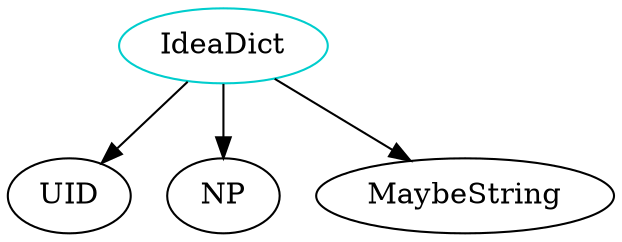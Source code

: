 digraph ideadict{
IdeaDict	[shape=oval, color=cyan3, label="IdeaDict"];
IdeaDict -> UID;
IdeaDict -> NP;
IdeaDict -> MaybeString;
}
